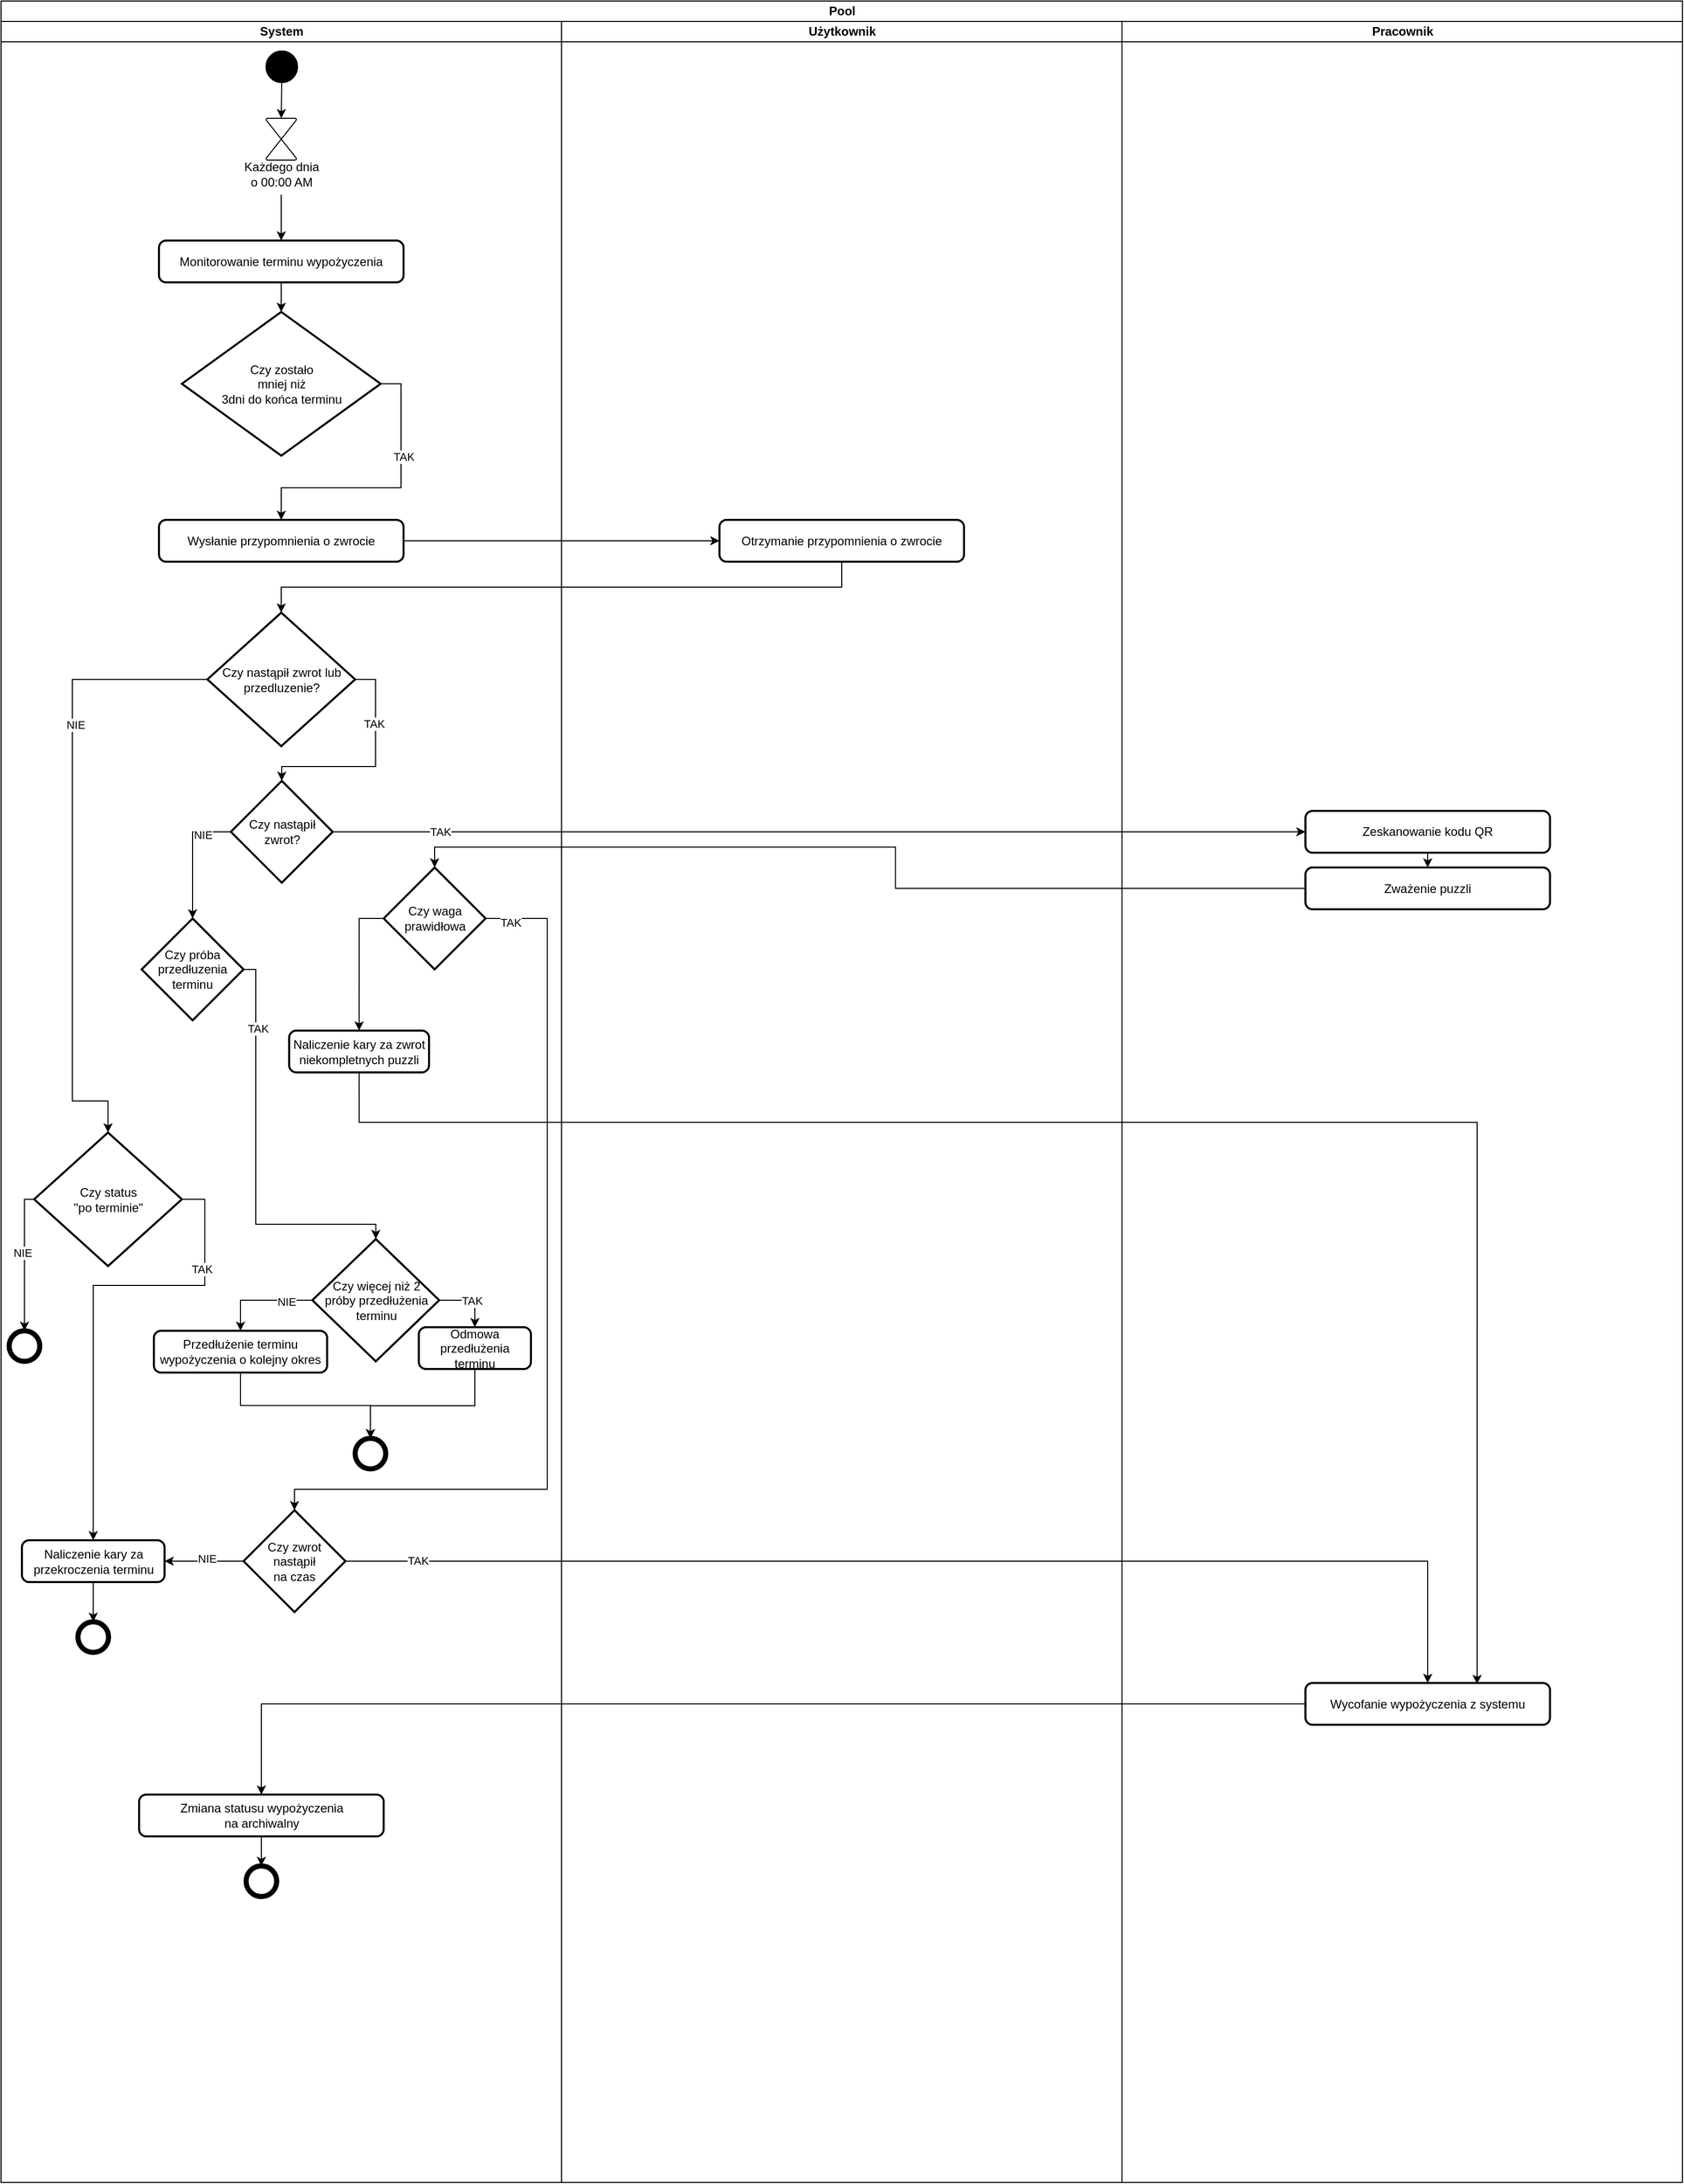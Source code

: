 <mxfile version="26.0.2">
  <diagram name="Strona-1" id="vpuqxNqsXB5j-v4lQUz2">
    <mxGraphModel dx="2049" dy="3449" grid="1" gridSize="10" guides="1" tooltips="1" connect="1" arrows="1" fold="1" page="1" pageScale="1" pageWidth="827" pageHeight="1169" math="0" shadow="0">
      <root>
        <mxCell id="0" />
        <mxCell id="1" parent="0" />
        <mxCell id="cbTGLAT4hZCvBpp4nzG0-10" value="Pool" style="swimlane;childLayout=stackLayout;resizeParent=1;resizeParentMax=0;startSize=20;html=1;" vertex="1" parent="1">
          <mxGeometry x="4" y="-1250" width="1650" height="2140" as="geometry">
            <mxRectangle x="234.0" y="-190" width="60" height="30" as="alternateBounds" />
          </mxGeometry>
        </mxCell>
        <mxCell id="cbTGLAT4hZCvBpp4nzG0-23" style="edgeStyle=orthogonalEdgeStyle;rounded=0;orthogonalLoop=1;jettySize=auto;html=1;" edge="1" parent="cbTGLAT4hZCvBpp4nzG0-10" source="cbTGLAT4hZCvBpp4nzG0-21" target="cbTGLAT4hZCvBpp4nzG0-22">
          <mxGeometry relative="1" as="geometry" />
        </mxCell>
        <mxCell id="cbTGLAT4hZCvBpp4nzG0-41" style="edgeStyle=orthogonalEdgeStyle;rounded=0;orthogonalLoop=1;jettySize=auto;html=1;exitX=1;exitY=0.5;exitDx=0;exitDy=0;exitPerimeter=0;entryX=0;entryY=0.5;entryDx=0;entryDy=0;" edge="1" parent="cbTGLAT4hZCvBpp4nzG0-10" source="cbTGLAT4hZCvBpp4nzG0-27" target="cbTGLAT4hZCvBpp4nzG0-40">
          <mxGeometry relative="1" as="geometry" />
        </mxCell>
        <mxCell id="cbTGLAT4hZCvBpp4nzG0-42" value="TAK" style="edgeLabel;html=1;align=center;verticalAlign=middle;resizable=0;points=[];" vertex="1" connectable="0" parent="cbTGLAT4hZCvBpp4nzG0-41">
          <mxGeometry x="-0.162" y="1" relative="1" as="geometry">
            <mxPoint x="-295" y="1" as="offset" />
          </mxGeometry>
        </mxCell>
        <mxCell id="cbTGLAT4hZCvBpp4nzG0-11" value="System" style="swimlane;startSize=20;html=1;" vertex="1" parent="cbTGLAT4hZCvBpp4nzG0-10">
          <mxGeometry y="20" width="550" height="2120" as="geometry">
            <mxRectangle y="20" width="40" height="460" as="alternateBounds" />
          </mxGeometry>
        </mxCell>
        <mxCell id="cbTGLAT4hZCvBpp4nzG0-15" value="Monitorowanie terminu wypożyczenia" style="rounded=1;whiteSpace=wrap;html=1;absoluteArcSize=1;arcSize=14;strokeWidth=2;" vertex="1" parent="cbTGLAT4hZCvBpp4nzG0-11">
          <mxGeometry x="155" y="215" width="240" height="41" as="geometry" />
        </mxCell>
        <mxCell id="cbTGLAT4hZCvBpp4nzG0-19" style="edgeStyle=orthogonalEdgeStyle;rounded=0;orthogonalLoop=1;jettySize=auto;html=1;exitX=1;exitY=0.5;exitDx=0;exitDy=0;exitPerimeter=0;entryX=0.5;entryY=0;entryDx=0;entryDy=0;" edge="1" parent="cbTGLAT4hZCvBpp4nzG0-11" source="cbTGLAT4hZCvBpp4nzG0-16" target="cbTGLAT4hZCvBpp4nzG0-21">
          <mxGeometry relative="1" as="geometry">
            <mxPoint x="400.0" y="455.0" as="targetPoint" />
          </mxGeometry>
        </mxCell>
        <mxCell id="cbTGLAT4hZCvBpp4nzG0-20" value="TAK" style="edgeLabel;html=1;align=center;verticalAlign=middle;resizable=0;points=[];" vertex="1" connectable="0" parent="cbTGLAT4hZCvBpp4nzG0-19">
          <mxGeometry x="-0.031" y="-2" relative="1" as="geometry">
            <mxPoint x="12" y="-29" as="offset" />
          </mxGeometry>
        </mxCell>
        <mxCell id="cbTGLAT4hZCvBpp4nzG0-16" value="Czy zostało&lt;br&gt;mniej niż&lt;br&gt;3dni do końca terminu" style="strokeWidth=2;html=1;shape=mxgraph.flowchart.decision;whiteSpace=wrap;" vertex="1" parent="cbTGLAT4hZCvBpp4nzG0-11">
          <mxGeometry x="177.5" y="285" width="195" height="141" as="geometry" />
        </mxCell>
        <mxCell id="cbTGLAT4hZCvBpp4nzG0-17" style="edgeStyle=orthogonalEdgeStyle;rounded=0;orthogonalLoop=1;jettySize=auto;html=1;exitX=0.5;exitY=1;exitDx=0;exitDy=0;entryX=0.5;entryY=0;entryDx=0;entryDy=0;entryPerimeter=0;" edge="1" parent="cbTGLAT4hZCvBpp4nzG0-11" source="cbTGLAT4hZCvBpp4nzG0-15" target="cbTGLAT4hZCvBpp4nzG0-16">
          <mxGeometry relative="1" as="geometry" />
        </mxCell>
        <mxCell id="cbTGLAT4hZCvBpp4nzG0-21" value="Wysłanie przypomnienia o zwrocie" style="rounded=1;whiteSpace=wrap;html=1;absoluteArcSize=1;arcSize=14;strokeWidth=2;" vertex="1" parent="cbTGLAT4hZCvBpp4nzG0-11">
          <mxGeometry x="155" y="489" width="240" height="41" as="geometry" />
        </mxCell>
        <mxCell id="cbTGLAT4hZCvBpp4nzG0-30" value="" style="verticalLabelPosition=bottom;verticalAlign=top;html=1;shape=mxgraph.flowchart.collate;" vertex="1" parent="cbTGLAT4hZCvBpp4nzG0-11">
          <mxGeometry x="260" y="95" width="30" height="41" as="geometry" />
        </mxCell>
        <mxCell id="cbTGLAT4hZCvBpp4nzG0-32" style="edgeStyle=orthogonalEdgeStyle;rounded=0;orthogonalLoop=1;jettySize=auto;html=1;" edge="1" parent="cbTGLAT4hZCvBpp4nzG0-11" source="cbTGLAT4hZCvBpp4nzG0-31" target="cbTGLAT4hZCvBpp4nzG0-15">
          <mxGeometry relative="1" as="geometry" />
        </mxCell>
        <mxCell id="cbTGLAT4hZCvBpp4nzG0-31" value="Każdego dnia&lt;br&gt;o 00:00 AM" style="text;html=1;align=center;verticalAlign=middle;resizable=0;points=[];autosize=1;strokeColor=none;fillColor=none;" vertex="1" parent="cbTGLAT4hZCvBpp4nzG0-11">
          <mxGeometry x="225.0" y="130" width="100" height="40" as="geometry" />
        </mxCell>
        <mxCell id="cbTGLAT4hZCvBpp4nzG0-34" value="" style="ellipse;shape=doubleEllipse;whiteSpace=wrap;html=1;aspect=fixed;fillColor=#000000;" vertex="1" parent="cbTGLAT4hZCvBpp4nzG0-11">
          <mxGeometry x="260" y="29" width="31" height="31" as="geometry" />
        </mxCell>
        <mxCell id="cbTGLAT4hZCvBpp4nzG0-36" style="edgeStyle=orthogonalEdgeStyle;rounded=0;orthogonalLoop=1;jettySize=auto;html=1;exitX=0.5;exitY=1;exitDx=0;exitDy=0;entryX=0.5;entryY=0;entryDx=0;entryDy=0;entryPerimeter=0;" edge="1" parent="cbTGLAT4hZCvBpp4nzG0-11" source="cbTGLAT4hZCvBpp4nzG0-34" target="cbTGLAT4hZCvBpp4nzG0-30">
          <mxGeometry relative="1" as="geometry" />
        </mxCell>
        <mxCell id="cbTGLAT4hZCvBpp4nzG0-100" style="edgeStyle=orthogonalEdgeStyle;rounded=0;orthogonalLoop=1;jettySize=auto;html=1;exitX=0;exitY=0.5;exitDx=0;exitDy=0;exitPerimeter=0;entryX=1;entryY=0.5;entryDx=0;entryDy=0;" edge="1" parent="cbTGLAT4hZCvBpp4nzG0-11" source="cbTGLAT4hZCvBpp4nzG0-37" target="cbTGLAT4hZCvBpp4nzG0-101">
          <mxGeometry relative="1" as="geometry">
            <mxPoint x="220.5" y="1390.529" as="targetPoint" />
          </mxGeometry>
        </mxCell>
        <mxCell id="cbTGLAT4hZCvBpp4nzG0-102" value="NIE" style="edgeLabel;html=1;align=center;verticalAlign=middle;resizable=0;points=[];" vertex="1" connectable="0" parent="cbTGLAT4hZCvBpp4nzG0-100">
          <mxGeometry x="-0.059" y="-3" relative="1" as="geometry">
            <mxPoint as="offset" />
          </mxGeometry>
        </mxCell>
        <mxCell id="cbTGLAT4hZCvBpp4nzG0-37" value="Czy zwrot &lt;br&gt;nastąpił&lt;br&gt;na czas" style="strokeWidth=2;html=1;shape=mxgraph.flowchart.decision;whiteSpace=wrap;" vertex="1" parent="cbTGLAT4hZCvBpp4nzG0-11">
          <mxGeometry x="238.0" y="1460.5" width="100" height="100" as="geometry" />
        </mxCell>
        <mxCell id="cbTGLAT4hZCvBpp4nzG0-72" style="edgeStyle=orthogonalEdgeStyle;rounded=0;orthogonalLoop=1;jettySize=auto;html=1;exitX=0.5;exitY=1;exitDx=0;exitDy=0;entryX=0.5;entryY=0;entryDx=0;entryDy=0;" edge="1" parent="cbTGLAT4hZCvBpp4nzG0-11" source="cbTGLAT4hZCvBpp4nzG0-70" target="cbTGLAT4hZCvBpp4nzG0-74">
          <mxGeometry relative="1" as="geometry">
            <mxPoint x="255.5" y="1849.5" as="targetPoint" />
          </mxGeometry>
        </mxCell>
        <mxCell id="cbTGLAT4hZCvBpp4nzG0-70" value="Zmiana statusu wypożyczenia&lt;br&gt;na archiwalny" style="rounded=1;whiteSpace=wrap;html=1;absoluteArcSize=1;arcSize=14;strokeWidth=2;" vertex="1" parent="cbTGLAT4hZCvBpp4nzG0-11">
          <mxGeometry x="135.5" y="1739.5" width="240" height="41" as="geometry" />
        </mxCell>
        <mxCell id="cbTGLAT4hZCvBpp4nzG0-74" value="" style="shape=ellipse;html=1;dashed=0;whiteSpace=wrap;aspect=fixed;strokeWidth=5;perimeter=ellipsePerimeter;" vertex="1" parent="cbTGLAT4hZCvBpp4nzG0-11">
          <mxGeometry x="240.5" y="1809.5" width="30" height="30" as="geometry" />
        </mxCell>
        <mxCell id="cbTGLAT4hZCvBpp4nzG0-122" style="edgeStyle=orthogonalEdgeStyle;rounded=0;orthogonalLoop=1;jettySize=auto;html=1;exitX=0.5;exitY=1;exitDx=0;exitDy=0;entryX=0.5;entryY=0;entryDx=0;entryDy=0;" edge="1" parent="cbTGLAT4hZCvBpp4nzG0-11" source="cbTGLAT4hZCvBpp4nzG0-101" target="cbTGLAT4hZCvBpp4nzG0-121">
          <mxGeometry relative="1" as="geometry">
            <mxPoint x="90.071" y="1560" as="targetPoint" />
          </mxGeometry>
        </mxCell>
        <mxCell id="cbTGLAT4hZCvBpp4nzG0-101" value="Naliczenie kary za przekroczenia terminu" style="rounded=1;whiteSpace=wrap;html=1;absoluteArcSize=1;arcSize=14;strokeWidth=2;" vertex="1" parent="cbTGLAT4hZCvBpp4nzG0-11">
          <mxGeometry x="20.5" y="1490" width="140" height="41" as="geometry" />
        </mxCell>
        <mxCell id="cbTGLAT4hZCvBpp4nzG0-112" style="edgeStyle=orthogonalEdgeStyle;rounded=0;orthogonalLoop=1;jettySize=auto;html=1;entryX=0.5;entryY=0;entryDx=0;entryDy=0;entryPerimeter=0;" edge="1" parent="cbTGLAT4hZCvBpp4nzG0-11" source="cbTGLAT4hZCvBpp4nzG0-24" target="cbTGLAT4hZCvBpp4nzG0-113">
          <mxGeometry relative="1" as="geometry">
            <mxPoint x="70" y="690" as="targetPoint" />
            <Array as="points">
              <mxPoint x="70" y="646" />
              <mxPoint x="70" y="1059" />
            </Array>
          </mxGeometry>
        </mxCell>
        <mxCell id="cbTGLAT4hZCvBpp4nzG0-120" value="NIE" style="edgeLabel;html=1;align=center;verticalAlign=middle;resizable=0;points=[];" vertex="1" connectable="0" parent="cbTGLAT4hZCvBpp4nzG0-112">
          <mxGeometry x="-0.424" y="3" relative="1" as="geometry">
            <mxPoint as="offset" />
          </mxGeometry>
        </mxCell>
        <mxCell id="cbTGLAT4hZCvBpp4nzG0-24" value="Czy nastąpił zwrot lub&lt;br&gt;przedluzenie?" style="strokeWidth=2;html=1;shape=mxgraph.flowchart.decision;whiteSpace=wrap;" vertex="1" parent="cbTGLAT4hZCvBpp4nzG0-11">
          <mxGeometry x="202.5" y="580" width="145" height="131" as="geometry" />
        </mxCell>
        <mxCell id="cbTGLAT4hZCvBpp4nzG0-27" value="Czy nastąpił zwrot?" style="strokeWidth=2;html=1;shape=mxgraph.flowchart.decision;whiteSpace=wrap;" vertex="1" parent="cbTGLAT4hZCvBpp4nzG0-11">
          <mxGeometry x="225.5" y="745" width="100" height="100" as="geometry" />
        </mxCell>
        <mxCell id="cbTGLAT4hZCvBpp4nzG0-28" style="edgeStyle=orthogonalEdgeStyle;rounded=0;orthogonalLoop=1;jettySize=auto;html=1;exitX=1;exitY=0.5;exitDx=0;exitDy=0;exitPerimeter=0;entryX=0.5;entryY=0;entryDx=0;entryDy=0;entryPerimeter=0;" edge="1" parent="cbTGLAT4hZCvBpp4nzG0-11" source="cbTGLAT4hZCvBpp4nzG0-24" target="cbTGLAT4hZCvBpp4nzG0-27">
          <mxGeometry relative="1" as="geometry" />
        </mxCell>
        <mxCell id="cbTGLAT4hZCvBpp4nzG0-29" value="TAK" style="edgeLabel;html=1;align=center;verticalAlign=middle;resizable=0;points=[];" vertex="1" connectable="0" parent="cbTGLAT4hZCvBpp4nzG0-28">
          <mxGeometry x="-0.4" y="-2" relative="1" as="geometry">
            <mxPoint as="offset" />
          </mxGeometry>
        </mxCell>
        <mxCell id="cbTGLAT4hZCvBpp4nzG0-79" value="Czy próba&lt;br&gt;przedłuzenia&lt;br&gt;terminu" style="strokeWidth=2;html=1;shape=mxgraph.flowchart.decision;whiteSpace=wrap;" vertex="1" parent="cbTGLAT4hZCvBpp4nzG0-11">
          <mxGeometry x="138.0" y="880" width="100" height="100" as="geometry" />
        </mxCell>
        <mxCell id="cbTGLAT4hZCvBpp4nzG0-77" style="edgeStyle=orthogonalEdgeStyle;rounded=0;orthogonalLoop=1;jettySize=auto;html=1;exitX=0;exitY=0.5;exitDx=0;exitDy=0;exitPerimeter=0;entryX=0.5;entryY=0;entryDx=0;entryDy=0;entryPerimeter=0;" edge="1" parent="cbTGLAT4hZCvBpp4nzG0-11" source="cbTGLAT4hZCvBpp4nzG0-27" target="cbTGLAT4hZCvBpp4nzG0-79">
          <mxGeometry relative="1" as="geometry">
            <mxPoint x="820.0" y="910.0" as="targetPoint" />
          </mxGeometry>
        </mxCell>
        <mxCell id="cbTGLAT4hZCvBpp4nzG0-78" value="NIE" style="edgeLabel;html=1;align=center;verticalAlign=middle;resizable=0;points=[];" vertex="1" connectable="0" parent="cbTGLAT4hZCvBpp4nzG0-77">
          <mxGeometry x="-0.546" y="3" relative="1" as="geometry">
            <mxPoint as="offset" />
          </mxGeometry>
        </mxCell>
        <mxCell id="cbTGLAT4hZCvBpp4nzG0-91" style="edgeStyle=orthogonalEdgeStyle;rounded=0;orthogonalLoop=1;jettySize=auto;html=1;exitX=0;exitY=0.5;exitDx=0;exitDy=0;exitPerimeter=0;entryX=0.5;entryY=0;entryDx=0;entryDy=0;" edge="1" parent="cbTGLAT4hZCvBpp4nzG0-11" source="cbTGLAT4hZCvBpp4nzG0-82" target="cbTGLAT4hZCvBpp4nzG0-93">
          <mxGeometry relative="1" as="geometry">
            <mxPoint x="-112" y="1300" as="targetPoint" />
          </mxGeometry>
        </mxCell>
        <mxCell id="cbTGLAT4hZCvBpp4nzG0-92" value="NIE" style="edgeLabel;html=1;align=center;verticalAlign=middle;resizable=0;points=[];" vertex="1" connectable="0" parent="cbTGLAT4hZCvBpp4nzG0-91">
          <mxGeometry x="-0.483" y="1" relative="1" as="geometry">
            <mxPoint as="offset" />
          </mxGeometry>
        </mxCell>
        <mxCell id="cbTGLAT4hZCvBpp4nzG0-82" value="Czy więcej niż 2&lt;br&gt;próby przedłużenia&lt;br&gt;terminu" style="strokeWidth=2;html=1;shape=mxgraph.flowchart.decision;whiteSpace=wrap;" vertex="1" parent="cbTGLAT4hZCvBpp4nzG0-11">
          <mxGeometry x="305.5" y="1194.5" width="124.5" height="120" as="geometry" />
        </mxCell>
        <mxCell id="cbTGLAT4hZCvBpp4nzG0-89" value="" style="shape=ellipse;html=1;dashed=0;whiteSpace=wrap;aspect=fixed;strokeWidth=5;perimeter=ellipsePerimeter;" vertex="1" parent="cbTGLAT4hZCvBpp4nzG0-11">
          <mxGeometry x="347.5" y="1390" width="30" height="30" as="geometry" />
        </mxCell>
        <mxCell id="cbTGLAT4hZCvBpp4nzG0-150" style="edgeStyle=orthogonalEdgeStyle;rounded=0;orthogonalLoop=1;jettySize=auto;html=1;exitX=0.5;exitY=1;exitDx=0;exitDy=0;entryX=0.5;entryY=0;entryDx=0;entryDy=0;" edge="1" parent="cbTGLAT4hZCvBpp4nzG0-11" source="cbTGLAT4hZCvBpp4nzG0-93" target="cbTGLAT4hZCvBpp4nzG0-89">
          <mxGeometry relative="1" as="geometry" />
        </mxCell>
        <mxCell id="cbTGLAT4hZCvBpp4nzG0-93" value="Przedłużenie terminu wypożyczenia o kolejny okres" style="rounded=1;whiteSpace=wrap;html=1;absoluteArcSize=1;arcSize=14;strokeWidth=2;" vertex="1" parent="cbTGLAT4hZCvBpp4nzG0-11">
          <mxGeometry x="150" y="1284.5" width="170" height="41" as="geometry" />
        </mxCell>
        <mxCell id="cbTGLAT4hZCvBpp4nzG0-83" style="edgeStyle=orthogonalEdgeStyle;rounded=0;orthogonalLoop=1;jettySize=auto;html=1;exitX=1;exitY=0.5;exitDx=0;exitDy=0;exitPerimeter=0;entryX=0.5;entryY=0;entryDx=0;entryDy=0;entryPerimeter=0;" edge="1" parent="cbTGLAT4hZCvBpp4nzG0-11" source="cbTGLAT4hZCvBpp4nzG0-79" target="cbTGLAT4hZCvBpp4nzG0-82">
          <mxGeometry relative="1" as="geometry">
            <mxPoint x="470.0" y="1250" as="targetPoint" />
            <Array as="points">
              <mxPoint x="250" y="930" />
              <mxPoint x="250" y="1180" />
              <mxPoint x="368" y="1180" />
            </Array>
          </mxGeometry>
        </mxCell>
        <mxCell id="cbTGLAT4hZCvBpp4nzG0-99" value="TAK" style="edgeLabel;html=1;align=center;verticalAlign=middle;resizable=0;points=[];" vertex="1" connectable="0" parent="cbTGLAT4hZCvBpp4nzG0-83">
          <mxGeometry x="-0.644" y="2" relative="1" as="geometry">
            <mxPoint as="offset" />
          </mxGeometry>
        </mxCell>
        <mxCell id="cbTGLAT4hZCvBpp4nzG0-114" style="edgeStyle=orthogonalEdgeStyle;rounded=0;orthogonalLoop=1;jettySize=auto;html=1;exitX=1;exitY=0.5;exitDx=0;exitDy=0;exitPerimeter=0;entryX=0.5;entryY=0;entryDx=0;entryDy=0;" edge="1" parent="cbTGLAT4hZCvBpp4nzG0-11" source="cbTGLAT4hZCvBpp4nzG0-113" target="cbTGLAT4hZCvBpp4nzG0-101">
          <mxGeometry relative="1" as="geometry">
            <mxPoint x="110" y="1240" as="targetPoint" />
            <Array as="points">
              <mxPoint x="200" y="1155" />
              <mxPoint x="200" y="1240" />
              <mxPoint x="90" y="1240" />
            </Array>
          </mxGeometry>
        </mxCell>
        <mxCell id="cbTGLAT4hZCvBpp4nzG0-115" value="TAK" style="edgeLabel;html=1;align=center;verticalAlign=middle;resizable=0;points=[];" vertex="1" connectable="0" parent="cbTGLAT4hZCvBpp4nzG0-114">
          <mxGeometry x="-0.611" y="-3" relative="1" as="geometry">
            <mxPoint as="offset" />
          </mxGeometry>
        </mxCell>
        <mxCell id="cbTGLAT4hZCvBpp4nzG0-116" style="edgeStyle=orthogonalEdgeStyle;rounded=0;orthogonalLoop=1;jettySize=auto;html=1;exitX=0;exitY=0.5;exitDx=0;exitDy=0;exitPerimeter=0;entryX=0;entryY=0.5;entryDx=0;entryDy=0;" edge="1" parent="cbTGLAT4hZCvBpp4nzG0-11" source="cbTGLAT4hZCvBpp4nzG0-113" target="cbTGLAT4hZCvBpp4nzG0-117">
          <mxGeometry relative="1" as="geometry">
            <mxPoint x="27.571" y="1060.5" as="targetPoint" />
            <Array as="points">
              <mxPoint x="23" y="1155" />
            </Array>
          </mxGeometry>
        </mxCell>
        <mxCell id="cbTGLAT4hZCvBpp4nzG0-118" value="NIE" style="edgeLabel;html=1;align=center;verticalAlign=middle;resizable=0;points=[];" vertex="1" connectable="0" parent="cbTGLAT4hZCvBpp4nzG0-116">
          <mxGeometry x="-0.11" y="-2" relative="1" as="geometry">
            <mxPoint as="offset" />
          </mxGeometry>
        </mxCell>
        <mxCell id="cbTGLAT4hZCvBpp4nzG0-113" value="Czy status&lt;br&gt;&quot;po terminie&quot;" style="strokeWidth=2;html=1;shape=mxgraph.flowchart.decision;whiteSpace=wrap;" vertex="1" parent="cbTGLAT4hZCvBpp4nzG0-11">
          <mxGeometry x="32.5" y="1090" width="145" height="131" as="geometry" />
        </mxCell>
        <mxCell id="cbTGLAT4hZCvBpp4nzG0-117" value="" style="shape=ellipse;html=1;dashed=0;whiteSpace=wrap;aspect=fixed;strokeWidth=5;perimeter=ellipsePerimeter;direction=south;" vertex="1" parent="cbTGLAT4hZCvBpp4nzG0-11">
          <mxGeometry x="8" y="1284.5" width="30" height="30" as="geometry" />
        </mxCell>
        <mxCell id="cbTGLAT4hZCvBpp4nzG0-121" value="" style="shape=ellipse;html=1;dashed=0;whiteSpace=wrap;aspect=fixed;strokeWidth=5;perimeter=ellipsePerimeter;" vertex="1" parent="cbTGLAT4hZCvBpp4nzG0-11">
          <mxGeometry x="75.5" y="1570" width="30" height="30" as="geometry" />
        </mxCell>
        <mxCell id="cbTGLAT4hZCvBpp4nzG0-132" style="edgeStyle=orthogonalEdgeStyle;rounded=0;orthogonalLoop=1;jettySize=auto;html=1;exitX=1;exitY=0.5;exitDx=0;exitDy=0;exitPerimeter=0;" edge="1" parent="cbTGLAT4hZCvBpp4nzG0-11" source="cbTGLAT4hZCvBpp4nzG0-128" target="cbTGLAT4hZCvBpp4nzG0-37">
          <mxGeometry relative="1" as="geometry">
            <Array as="points">
              <mxPoint x="536" y="880" />
              <mxPoint x="536" y="1440" />
              <mxPoint x="288" y="1440" />
            </Array>
          </mxGeometry>
        </mxCell>
        <mxCell id="cbTGLAT4hZCvBpp4nzG0-133" value="TAK" style="edgeLabel;html=1;align=center;verticalAlign=middle;resizable=0;points=[];" vertex="1" connectable="0" parent="cbTGLAT4hZCvBpp4nzG0-132">
          <mxGeometry x="-0.945" y="-4" relative="1" as="geometry">
            <mxPoint as="offset" />
          </mxGeometry>
        </mxCell>
        <mxCell id="cbTGLAT4hZCvBpp4nzG0-134" style="edgeStyle=orthogonalEdgeStyle;rounded=0;orthogonalLoop=1;jettySize=auto;html=1;exitX=0;exitY=0.5;exitDx=0;exitDy=0;exitPerimeter=0;entryX=0.5;entryY=0;entryDx=0;entryDy=0;" edge="1" parent="cbTGLAT4hZCvBpp4nzG0-11" source="cbTGLAT4hZCvBpp4nzG0-128" target="cbTGLAT4hZCvBpp4nzG0-135">
          <mxGeometry relative="1" as="geometry">
            <mxPoint x="356" y="970" as="targetPoint" />
          </mxGeometry>
        </mxCell>
        <mxCell id="cbTGLAT4hZCvBpp4nzG0-128" value="Czy waga&lt;br&gt;prawidłowa" style="strokeWidth=2;html=1;shape=mxgraph.flowchart.decision;whiteSpace=wrap;" vertex="1" parent="cbTGLAT4hZCvBpp4nzG0-11">
          <mxGeometry x="375.5" y="830" width="100" height="100" as="geometry" />
        </mxCell>
        <mxCell id="cbTGLAT4hZCvBpp4nzG0-135" value="Naliczenie kary za zwrot niekompletnych puzzli" style="rounded=1;whiteSpace=wrap;html=1;absoluteArcSize=1;arcSize=14;strokeWidth=2;" vertex="1" parent="cbTGLAT4hZCvBpp4nzG0-11">
          <mxGeometry x="282.75" y="990" width="137.25" height="41" as="geometry" />
        </mxCell>
        <mxCell id="cbTGLAT4hZCvBpp4nzG0-12" value="Użytkownik" style="swimlane;startSize=20;html=1;" vertex="1" parent="cbTGLAT4hZCvBpp4nzG0-10">
          <mxGeometry x="550" y="20" width="550" height="2120" as="geometry" />
        </mxCell>
        <mxCell id="cbTGLAT4hZCvBpp4nzG0-22" value="Otrzymanie przypomnienia o zwrocie" style="rounded=1;whiteSpace=wrap;html=1;absoluteArcSize=1;arcSize=14;strokeWidth=2;" vertex="1" parent="cbTGLAT4hZCvBpp4nzG0-12">
          <mxGeometry x="155" y="489" width="240" height="41" as="geometry" />
        </mxCell>
        <mxCell id="cbTGLAT4hZCvBpp4nzG0-13" value="Pracownik" style="swimlane;startSize=20;html=1;" vertex="1" parent="cbTGLAT4hZCvBpp4nzG0-10">
          <mxGeometry x="1100" y="20" width="550" height="2120" as="geometry" />
        </mxCell>
        <mxCell id="cbTGLAT4hZCvBpp4nzG0-127" style="edgeStyle=orthogonalEdgeStyle;rounded=0;orthogonalLoop=1;jettySize=auto;html=1;exitX=0.5;exitY=1;exitDx=0;exitDy=0;entryX=0.5;entryY=0;entryDx=0;entryDy=0;" edge="1" parent="cbTGLAT4hZCvBpp4nzG0-13" source="cbTGLAT4hZCvBpp4nzG0-40" target="cbTGLAT4hZCvBpp4nzG0-126">
          <mxGeometry relative="1" as="geometry" />
        </mxCell>
        <mxCell id="cbTGLAT4hZCvBpp4nzG0-40" value="Zeskanowanie kodu QR" style="rounded=1;whiteSpace=wrap;html=1;absoluteArcSize=1;arcSize=14;strokeWidth=2;" vertex="1" parent="cbTGLAT4hZCvBpp4nzG0-13">
          <mxGeometry x="180" y="774.5" width="240" height="41" as="geometry" />
        </mxCell>
        <mxCell id="cbTGLAT4hZCvBpp4nzG0-67" value="Wycofanie wypożyczenia z systemu" style="rounded=1;whiteSpace=wrap;html=1;absoluteArcSize=1;arcSize=14;strokeWidth=2;" vertex="1" parent="cbTGLAT4hZCvBpp4nzG0-13">
          <mxGeometry x="180" y="1630" width="240" height="41" as="geometry" />
        </mxCell>
        <mxCell id="cbTGLAT4hZCvBpp4nzG0-126" value="Zważenie puzzli" style="rounded=1;whiteSpace=wrap;html=1;absoluteArcSize=1;arcSize=14;strokeWidth=2;" vertex="1" parent="cbTGLAT4hZCvBpp4nzG0-13">
          <mxGeometry x="180" y="830" width="240" height="41" as="geometry" />
        </mxCell>
        <mxCell id="cbTGLAT4hZCvBpp4nzG0-69" style="edgeStyle=orthogonalEdgeStyle;rounded=0;orthogonalLoop=1;jettySize=auto;html=1;exitX=0;exitY=0.5;exitDx=0;exitDy=0;entryX=0.5;entryY=0;entryDx=0;entryDy=0;" edge="1" parent="cbTGLAT4hZCvBpp4nzG0-10" source="cbTGLAT4hZCvBpp4nzG0-67" target="cbTGLAT4hZCvBpp4nzG0-70">
          <mxGeometry relative="1" as="geometry">
            <mxPoint x="270.0" y="1121" as="targetPoint" />
          </mxGeometry>
        </mxCell>
        <mxCell id="cbTGLAT4hZCvBpp4nzG0-25" style="edgeStyle=orthogonalEdgeStyle;rounded=0;orthogonalLoop=1;jettySize=auto;html=1;exitX=0.5;exitY=1;exitDx=0;exitDy=0;entryX=0.5;entryY=0;entryDx=0;entryDy=0;entryPerimeter=0;" edge="1" parent="cbTGLAT4hZCvBpp4nzG0-10" source="cbTGLAT4hZCvBpp4nzG0-22" target="cbTGLAT4hZCvBpp4nzG0-24">
          <mxGeometry relative="1" as="geometry" />
        </mxCell>
        <mxCell id="cbTGLAT4hZCvBpp4nzG0-129" style="edgeStyle=orthogonalEdgeStyle;rounded=0;orthogonalLoop=1;jettySize=auto;html=1;exitX=0;exitY=0.5;exitDx=0;exitDy=0;entryX=0.5;entryY=0;entryDx=0;entryDy=0;entryPerimeter=0;" edge="1" parent="cbTGLAT4hZCvBpp4nzG0-10" source="cbTGLAT4hZCvBpp4nzG0-126" target="cbTGLAT4hZCvBpp4nzG0-128">
          <mxGeometry relative="1" as="geometry">
            <mxPoint x="466" y="891" as="targetPoint" />
          </mxGeometry>
        </mxCell>
        <mxCell id="cbTGLAT4hZCvBpp4nzG0-139" style="edgeStyle=orthogonalEdgeStyle;rounded=0;orthogonalLoop=1;jettySize=auto;html=1;exitX=1;exitY=0.5;exitDx=0;exitDy=0;exitPerimeter=0;entryX=0.5;entryY=0;entryDx=0;entryDy=0;" edge="1" parent="cbTGLAT4hZCvBpp4nzG0-10" source="cbTGLAT4hZCvBpp4nzG0-37" target="cbTGLAT4hZCvBpp4nzG0-67">
          <mxGeometry relative="1" as="geometry">
            <mxPoint x="1400" y="1657.5" as="targetPoint" />
            <Array as="points">
              <mxPoint x="1400" y="1530" />
            </Array>
          </mxGeometry>
        </mxCell>
        <mxCell id="cbTGLAT4hZCvBpp4nzG0-140" value="TAK" style="edgeLabel;html=1;align=center;verticalAlign=middle;resizable=0;points=[];" vertex="1" connectable="0" parent="cbTGLAT4hZCvBpp4nzG0-139">
          <mxGeometry x="-0.881" y="1" relative="1" as="geometry">
            <mxPoint as="offset" />
          </mxGeometry>
        </mxCell>
        <mxCell id="cbTGLAT4hZCvBpp4nzG0-153" style="edgeStyle=orthogonalEdgeStyle;rounded=0;orthogonalLoop=1;jettySize=auto;html=1;exitX=0.5;exitY=1;exitDx=0;exitDy=0;entryX=0.702;entryY=0.024;entryDx=0;entryDy=0;entryPerimeter=0;" edge="1" parent="cbTGLAT4hZCvBpp4nzG0-10" source="cbTGLAT4hZCvBpp4nzG0-135" target="cbTGLAT4hZCvBpp4nzG0-67">
          <mxGeometry relative="1" as="geometry">
            <Array as="points">
              <mxPoint x="351" y="1100" />
              <mxPoint x="1448" y="1100" />
            </Array>
          </mxGeometry>
        </mxCell>
        <mxCell id="cbTGLAT4hZCvBpp4nzG0-88" value="Odmowa przedłużenia terminu" style="rounded=1;whiteSpace=wrap;html=1;absoluteArcSize=1;arcSize=14;strokeWidth=2;" vertex="1" parent="1">
          <mxGeometry x="414" y="51" width="110" height="41" as="geometry" />
        </mxCell>
        <mxCell id="cbTGLAT4hZCvBpp4nzG0-86" style="edgeStyle=orthogonalEdgeStyle;rounded=0;orthogonalLoop=1;jettySize=auto;html=1;exitX=1;exitY=0.5;exitDx=0;exitDy=0;exitPerimeter=0;entryX=0.5;entryY=0;entryDx=0;entryDy=0;" edge="1" parent="1" source="cbTGLAT4hZCvBpp4nzG0-82" target="cbTGLAT4hZCvBpp4nzG0-88">
          <mxGeometry relative="1" as="geometry">
            <mxPoint x="242" y="70.0" as="targetPoint" />
          </mxGeometry>
        </mxCell>
        <mxCell id="cbTGLAT4hZCvBpp4nzG0-87" value="TAK" style="edgeLabel;html=1;align=center;verticalAlign=middle;resizable=0;points=[];" vertex="1" connectable="0" parent="cbTGLAT4hZCvBpp4nzG0-86">
          <mxGeometry x="0.038" relative="1" as="geometry">
            <mxPoint as="offset" />
          </mxGeometry>
        </mxCell>
        <mxCell id="cbTGLAT4hZCvBpp4nzG0-152" style="edgeStyle=orthogonalEdgeStyle;rounded=0;orthogonalLoop=1;jettySize=auto;html=1;exitX=0.5;exitY=1;exitDx=0;exitDy=0;entryX=0.5;entryY=0;entryDx=0;entryDy=0;" edge="1" parent="1">
          <mxGeometry relative="1" as="geometry">
            <mxPoint x="469" y="93.0" as="sourcePoint" />
            <mxPoint x="366.5" y="160" as="targetPoint" />
            <Array as="points">
              <mxPoint x="469" y="128" />
              <mxPoint x="367" y="128" />
            </Array>
          </mxGeometry>
        </mxCell>
      </root>
    </mxGraphModel>
  </diagram>
</mxfile>
